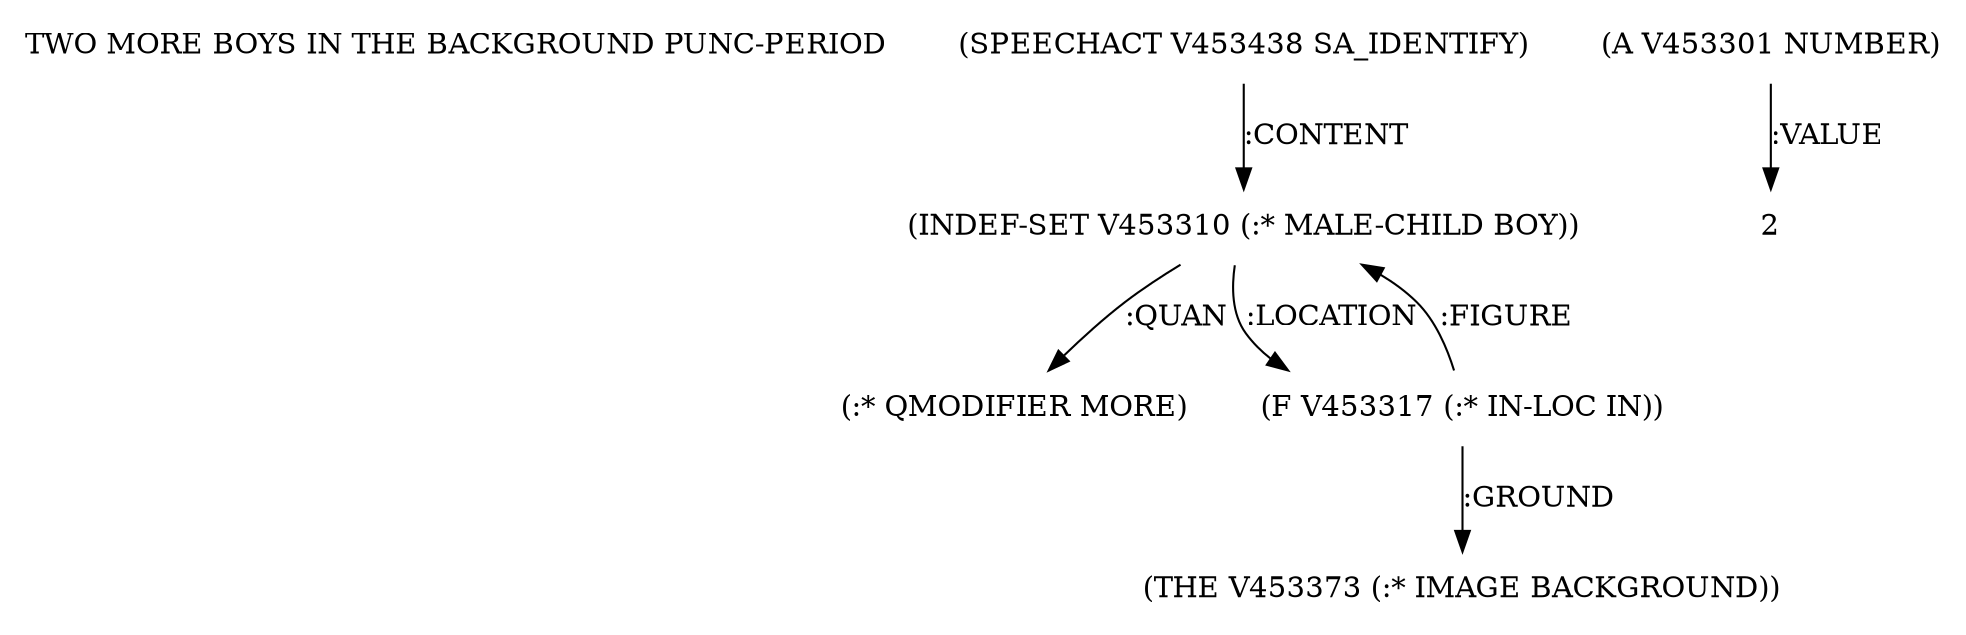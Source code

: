 digraph Terms {
  node [shape=none]
  "TWO MORE BOYS IN THE BACKGROUND PUNC-PERIOD"
  "V453438" [label="(SPEECHACT V453438 SA_IDENTIFY)"]
  "V453438" -> "V453310" [label=":CONTENT"]
  "V453310" [label="(INDEF-SET V453310 (:* MALE-CHILD BOY))"]
  "V453310" -> "NT453624" [label=":QUAN"]
  "NT453624" [label="(:* QMODIFIER MORE)"]
  "V453310" -> "V453317" [label=":LOCATION"]
  "V453317" [label="(F V453317 (:* IN-LOC IN))"]
  "V453317" -> "V453373" [label=":GROUND"]
  "V453317" -> "V453310" [label=":FIGURE"]
  "V453373" [label="(THE V453373 (:* IMAGE BACKGROUND))"]
  "V453301" [label="(A V453301 NUMBER)"]
  "V453301" -> "NT453625" [label=":VALUE"]
  "NT453625" [label="2"]
}
